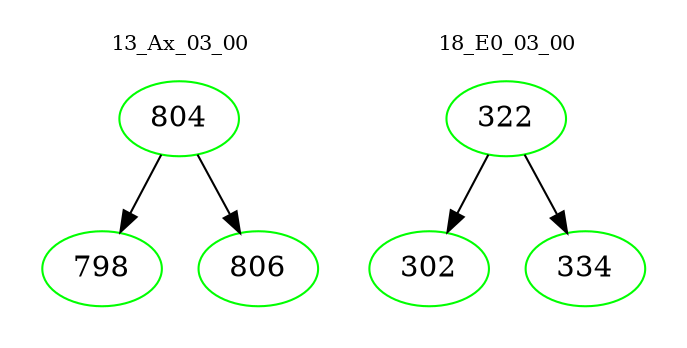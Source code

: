 digraph{
subgraph cluster_0 {
color = white
label = "13_Ax_03_00";
fontsize=10;
T0_804 [label="804", color="green"]
T0_804 -> T0_798 [color="black"]
T0_798 [label="798", color="green"]
T0_804 -> T0_806 [color="black"]
T0_806 [label="806", color="green"]
}
subgraph cluster_1 {
color = white
label = "18_E0_03_00";
fontsize=10;
T1_322 [label="322", color="green"]
T1_322 -> T1_302 [color="black"]
T1_302 [label="302", color="green"]
T1_322 -> T1_334 [color="black"]
T1_334 [label="334", color="green"]
}
}
